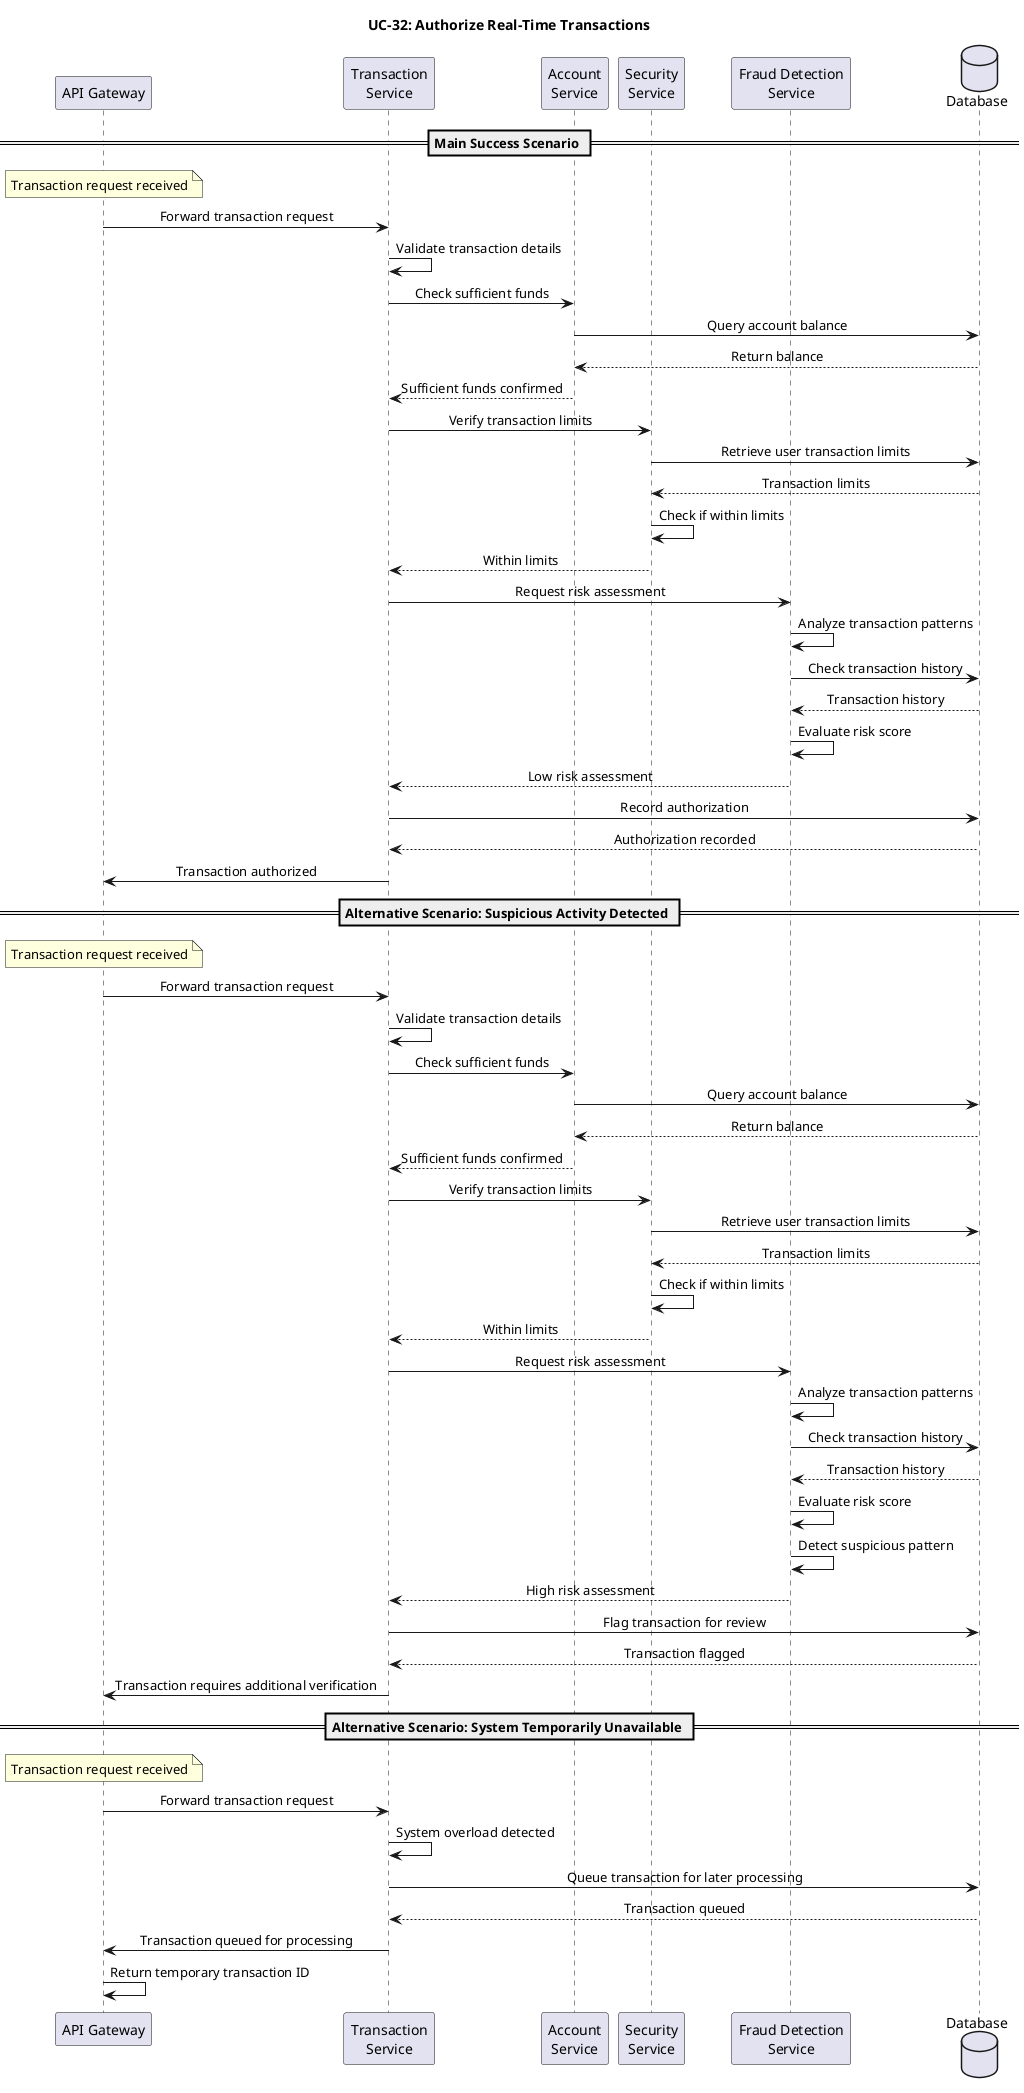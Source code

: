 @startuml UC32-AuthorizeRealTimeTransactions

skinparam sequenceMessageAlign center
skinparam backgroundColor white
skinparam handwritten false

title "UC-32: Authorize Real-Time Transactions"

participant "API Gateway" as gateway
participant "Transaction\nService" as txnService
participant "Account\nService" as accountService
participant "Security\nService" as securityService
participant "Fraud Detection\nService" as fraudService
database "Database" as db

== Main Success Scenario ==

note over gateway: Transaction request received

gateway -> txnService: Forward transaction request
txnService -> txnService: Validate transaction details

txnService -> accountService: Check sufficient funds
accountService -> db: Query account balance
db --> accountService: Return balance
accountService --> txnService: Sufficient funds confirmed

txnService -> securityService: Verify transaction limits
securityService -> db: Retrieve user transaction limits
db --> securityService: Transaction limits
securityService -> securityService: Check if within limits
securityService --> txnService: Within limits

txnService -> fraudService: Request risk assessment
fraudService -> fraudService: Analyze transaction patterns
fraudService -> db: Check transaction history
db --> fraudService: Transaction history
fraudService -> fraudService: Evaluate risk score
fraudService --> txnService: Low risk assessment

txnService -> db: Record authorization
db --> txnService: Authorization recorded
txnService -> gateway: Transaction authorized

== Alternative Scenario: Suspicious Activity Detected ==

note over gateway: Transaction request received

gateway -> txnService: Forward transaction request
txnService -> txnService: Validate transaction details

txnService -> accountService: Check sufficient funds
accountService -> db: Query account balance
db --> accountService: Return balance
accountService --> txnService: Sufficient funds confirmed

txnService -> securityService: Verify transaction limits
securityService -> db: Retrieve user transaction limits
db --> securityService: Transaction limits
securityService -> securityService: Check if within limits
securityService --> txnService: Within limits

txnService -> fraudService: Request risk assessment
fraudService -> fraudService: Analyze transaction patterns
fraudService -> db: Check transaction history
db --> fraudService: Transaction history
fraudService -> fraudService: Evaluate risk score
fraudService -> fraudService: Detect suspicious pattern
fraudService --> txnService: High risk assessment

txnService -> db: Flag transaction for review
db --> txnService: Transaction flagged
txnService -> gateway: Transaction requires additional verification

== Alternative Scenario: System Temporarily Unavailable ==

note over gateway: Transaction request received

gateway -> txnService: Forward transaction request
txnService -> txnService: System overload detected

txnService -> db: Queue transaction for later processing
db --> txnService: Transaction queued

txnService -> gateway: Transaction queued for processing
gateway -> gateway: Return temporary transaction ID

@enduml 